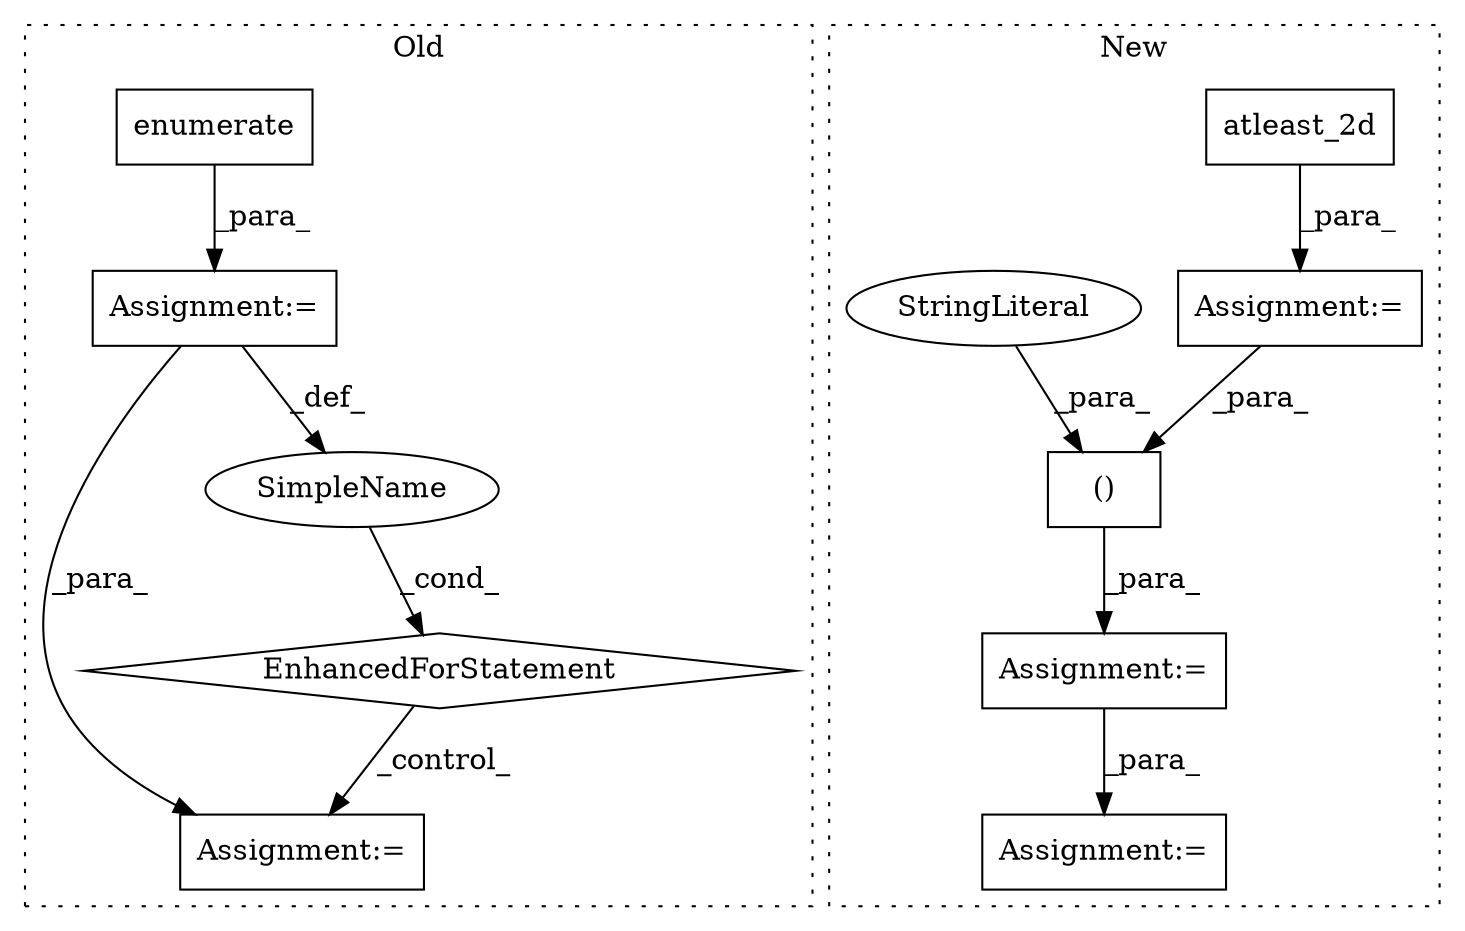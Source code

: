 digraph G {
subgraph cluster0 {
1 [label="enumerate" a="32" s="824,847" l="10,1" shape="box"];
3 [label="EnhancedForStatement" a="70" s="731,848" l="81,2" shape="diamond"];
4 [label="Assignment:=" a="7" s="983" l="1" shape="box"];
5 [label="SimpleName" a="42" s="816" l="5" shape="ellipse"];
6 [label="Assignment:=" a="7" s="731,848" l="81,2" shape="box"];
label = "Old";
style="dotted";
}
subgraph cluster1 {
2 [label="atleast_2d" a="32" s="610,634" l="11,1" shape="box"];
7 [label="()" a="106" s="684" l="42" shape="box"];
8 [label="StringLiteral" a="45" s="684" l="16" shape="ellipse"];
9 [label="Assignment:=" a="7" s="739" l="1" shape="box"];
10 [label="Assignment:=" a="7" s="918" l="1" shape="box"];
11 [label="Assignment:=" a="7" s="603" l="1" shape="box"];
label = "New";
style="dotted";
}
1 -> 6 [label="_para_"];
2 -> 11 [label="_para_"];
3 -> 4 [label="_control_"];
5 -> 3 [label="_cond_"];
6 -> 5 [label="_def_"];
6 -> 4 [label="_para_"];
7 -> 9 [label="_para_"];
8 -> 7 [label="_para_"];
9 -> 10 [label="_para_"];
11 -> 7 [label="_para_"];
}